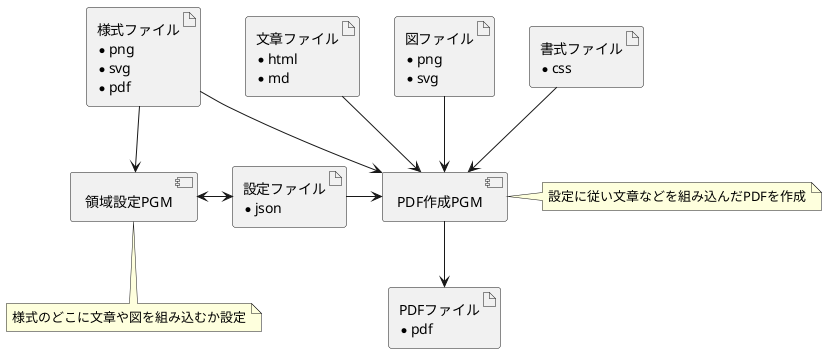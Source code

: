 @startuml fig1

skinparam classAttributeIconSize 0
'skinparam monochrome true
skinparam shadowing false

component "領域設定PGM" as pgm1
note bottom of pgm1 : 様式のどこに文章や図を組み込むか設定

component "PDF作成PGM" as pgm2
note right of pgm2 : 設定に従い文章などを組み込んだPDFを作成

artifact form [
様式ファイル
* png
* svg
* pdf
]

artifact ini [
設定ファイル
* json
]

artifact doc [
文章ファイル
* html
* md
]

artifact img [
図ファイル
* png
* svg
]

artifact css [
書式ファイル
* css
]

artifact pdf [
PDFファイル
* pdf
]

form --> pgm1
form --> pgm2
pgm1 <-> ini
ini -> pgm2
doc --> pgm2
img --> pgm2
css --> pgm2
pgm2 --> pdf

@enduml